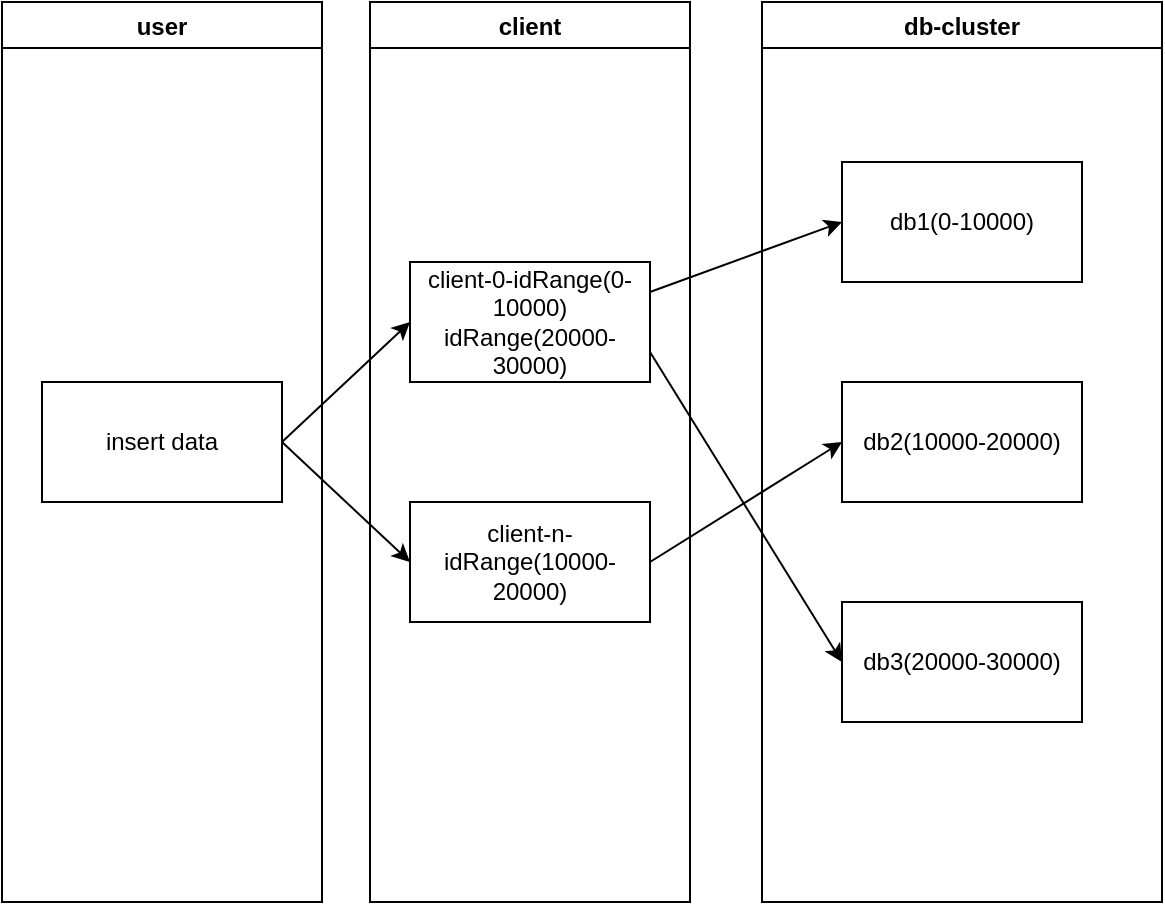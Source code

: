 <mxfile version="14.8.5" type="github">
  <diagram id="MHcWdmuAcDAWiu4o9uiI" name="Page-1">
    <mxGraphModel dx="1186" dy="607" grid="1" gridSize="10" guides="1" tooltips="1" connect="1" arrows="1" fold="1" page="1" pageScale="1" pageWidth="827" pageHeight="1169" math="0" shadow="0">
      <root>
        <mxCell id="0" />
        <mxCell id="1" parent="0" />
        <mxCell id="y8Rs3h036UcBRli1bZmZ-3" style="rounded=0;orthogonalLoop=1;jettySize=auto;html=1;exitX=1;exitY=0.5;exitDx=0;exitDy=0;entryX=0;entryY=0.5;entryDx=0;entryDy=0;" parent="1" source="y8Rs3h036UcBRli1bZmZ-1" target="y8Rs3h036UcBRli1bZmZ-2" edge="1">
          <mxGeometry relative="1" as="geometry" />
        </mxCell>
        <mxCell id="y8Rs3h036UcBRli1bZmZ-7" style="edgeStyle=none;rounded=0;orthogonalLoop=1;jettySize=auto;html=1;exitX=1;exitY=0.25;exitDx=0;exitDy=0;entryX=0;entryY=0.5;entryDx=0;entryDy=0;" parent="1" source="y8Rs3h036UcBRli1bZmZ-2" target="y8Rs3h036UcBRli1bZmZ-4" edge="1">
          <mxGeometry relative="1" as="geometry" />
        </mxCell>
        <mxCell id="y8Rs3h036UcBRli1bZmZ-15" value="user" style="swimlane;" parent="1" vertex="1">
          <mxGeometry x="70" y="10" width="160" height="450" as="geometry">
            <mxRectangle x="70" y="10" width="60" height="23" as="alternateBounds" />
          </mxGeometry>
        </mxCell>
        <mxCell id="y8Rs3h036UcBRli1bZmZ-1" value="insert data" style="rounded=0;whiteSpace=wrap;html=1;" parent="y8Rs3h036UcBRli1bZmZ-15" vertex="1">
          <mxGeometry x="20" y="190" width="120" height="60" as="geometry" />
        </mxCell>
        <mxCell id="y8Rs3h036UcBRli1bZmZ-16" value="client" style="swimlane;" parent="1" vertex="1">
          <mxGeometry x="254" y="10" width="160" height="450" as="geometry">
            <mxRectangle x="254" y="10" width="60" height="23" as="alternateBounds" />
          </mxGeometry>
        </mxCell>
        <mxCell id="y8Rs3h036UcBRli1bZmZ-2" value="client-0-idRange(0-10000)&lt;br&gt;idRange(20000-30000)" style="rounded=0;whiteSpace=wrap;html=1;" parent="y8Rs3h036UcBRli1bZmZ-16" vertex="1">
          <mxGeometry x="20" y="130" width="120" height="60" as="geometry" />
        </mxCell>
        <mxCell id="y8Rs3h036UcBRli1bZmZ-18" value="client-n-idRange(10000-20000)" style="rounded=0;whiteSpace=wrap;html=1;" parent="y8Rs3h036UcBRli1bZmZ-16" vertex="1">
          <mxGeometry x="20" y="250" width="120" height="60" as="geometry" />
        </mxCell>
        <mxCell id="y8Rs3h036UcBRli1bZmZ-19" style="edgeStyle=none;rounded=0;orthogonalLoop=1;jettySize=auto;html=1;exitX=1;exitY=0.5;exitDx=0;exitDy=0;entryX=0;entryY=0.5;entryDx=0;entryDy=0;" parent="1" source="y8Rs3h036UcBRli1bZmZ-1" target="y8Rs3h036UcBRli1bZmZ-18" edge="1">
          <mxGeometry relative="1" as="geometry" />
        </mxCell>
        <mxCell id="y8Rs3h036UcBRli1bZmZ-21" style="edgeStyle=none;rounded=0;orthogonalLoop=1;jettySize=auto;html=1;exitX=1;exitY=0.5;exitDx=0;exitDy=0;entryX=0;entryY=0.5;entryDx=0;entryDy=0;" parent="1" source="y8Rs3h036UcBRli1bZmZ-18" target="y8Rs3h036UcBRli1bZmZ-5" edge="1">
          <mxGeometry relative="1" as="geometry" />
        </mxCell>
        <mxCell id="y8Rs3h036UcBRli1bZmZ-23" value="db-cluster" style="swimlane;" parent="1" vertex="1">
          <mxGeometry x="450" y="10" width="200" height="450" as="geometry" />
        </mxCell>
        <mxCell id="y8Rs3h036UcBRli1bZmZ-4" value="db1(0-10000)" style="rounded=0;whiteSpace=wrap;html=1;" parent="y8Rs3h036UcBRli1bZmZ-23" vertex="1">
          <mxGeometry x="40" y="80" width="120" height="60" as="geometry" />
        </mxCell>
        <mxCell id="y8Rs3h036UcBRli1bZmZ-5" value="db2(10000-20000)" style="rounded=0;whiteSpace=wrap;html=1;" parent="y8Rs3h036UcBRli1bZmZ-23" vertex="1">
          <mxGeometry x="40" y="190" width="120" height="60" as="geometry" />
        </mxCell>
        <mxCell id="y8Rs3h036UcBRli1bZmZ-6" value="db3(20000-30000)" style="rounded=0;whiteSpace=wrap;html=1;" parent="y8Rs3h036UcBRli1bZmZ-23" vertex="1">
          <mxGeometry x="40" y="300" width="120" height="60" as="geometry" />
        </mxCell>
        <mxCell id="R4XYmgeHy4sSJldRfeSn-1" style="rounded=0;orthogonalLoop=1;jettySize=auto;html=1;exitX=1;exitY=0.75;exitDx=0;exitDy=0;entryX=0;entryY=0.5;entryDx=0;entryDy=0;" edge="1" parent="1" source="y8Rs3h036UcBRli1bZmZ-2" target="y8Rs3h036UcBRli1bZmZ-6">
          <mxGeometry relative="1" as="geometry" />
        </mxCell>
      </root>
    </mxGraphModel>
  </diagram>
</mxfile>

